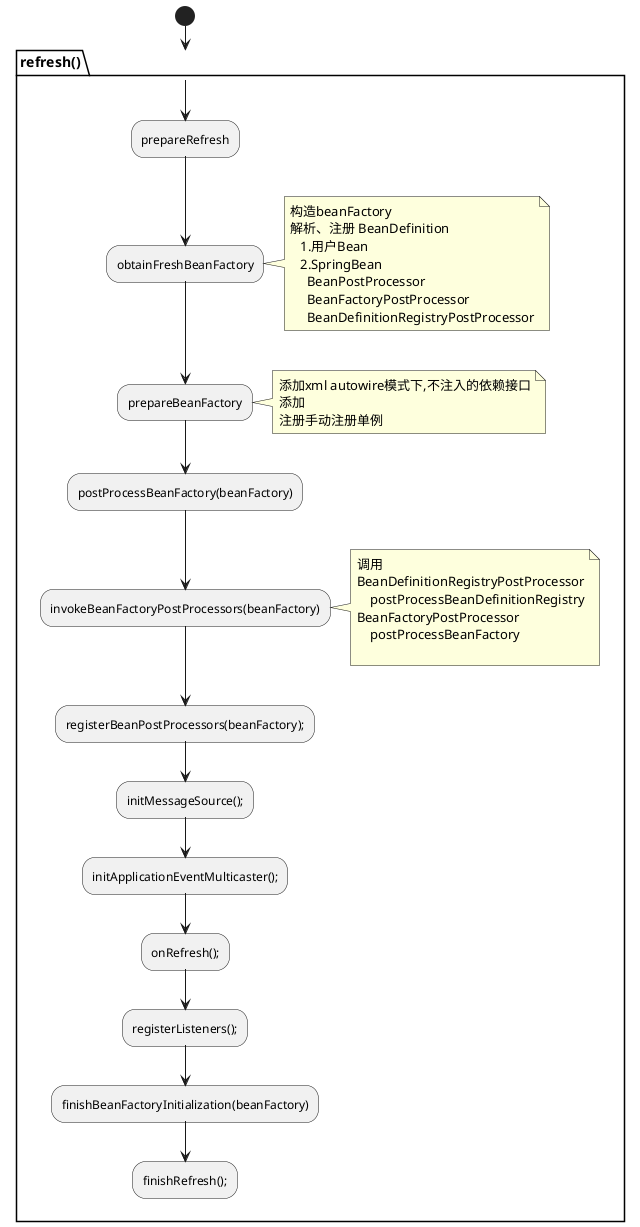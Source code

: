 @startuml

(*) --> refresh()
partition refresh() {
    -d-> prepareRefresh
    -d-> obtainFreshBeanFactory
    note right
    构造beanFactory
    解析、注册 BeanDefinition
       1.用户Bean
       2.SpringBean
         BeanPostProcessor
         BeanFactoryPostProcessor
         BeanDefinitionRegistryPostProcessor
    end note
    -d-> prepareBeanFactory
    note right
    添加xml autowire模式下,不注入的依赖接口
    添加
    注册手动注册单例
    end note
    -d-> postProcessBeanFactory(beanFactory)
    -d-> invokeBeanFactoryPostProcessors(beanFactory)
    note right
    调用
    BeanDefinitionRegistryPostProcessor
        postProcessBeanDefinitionRegistry
    BeanFactoryPostProcessor
        postProcessBeanFactory

    end note
    -d-> registerBeanPostProcessors(beanFactory);
    -d-> initMessageSource();
    -d-> initApplicationEventMulticaster();
    -d-> onRefresh();
    -d-> registerListeners();
    -d-> finishBeanFactoryInitialization(beanFactory)
    -d-> finishRefresh();
}

@enduml
